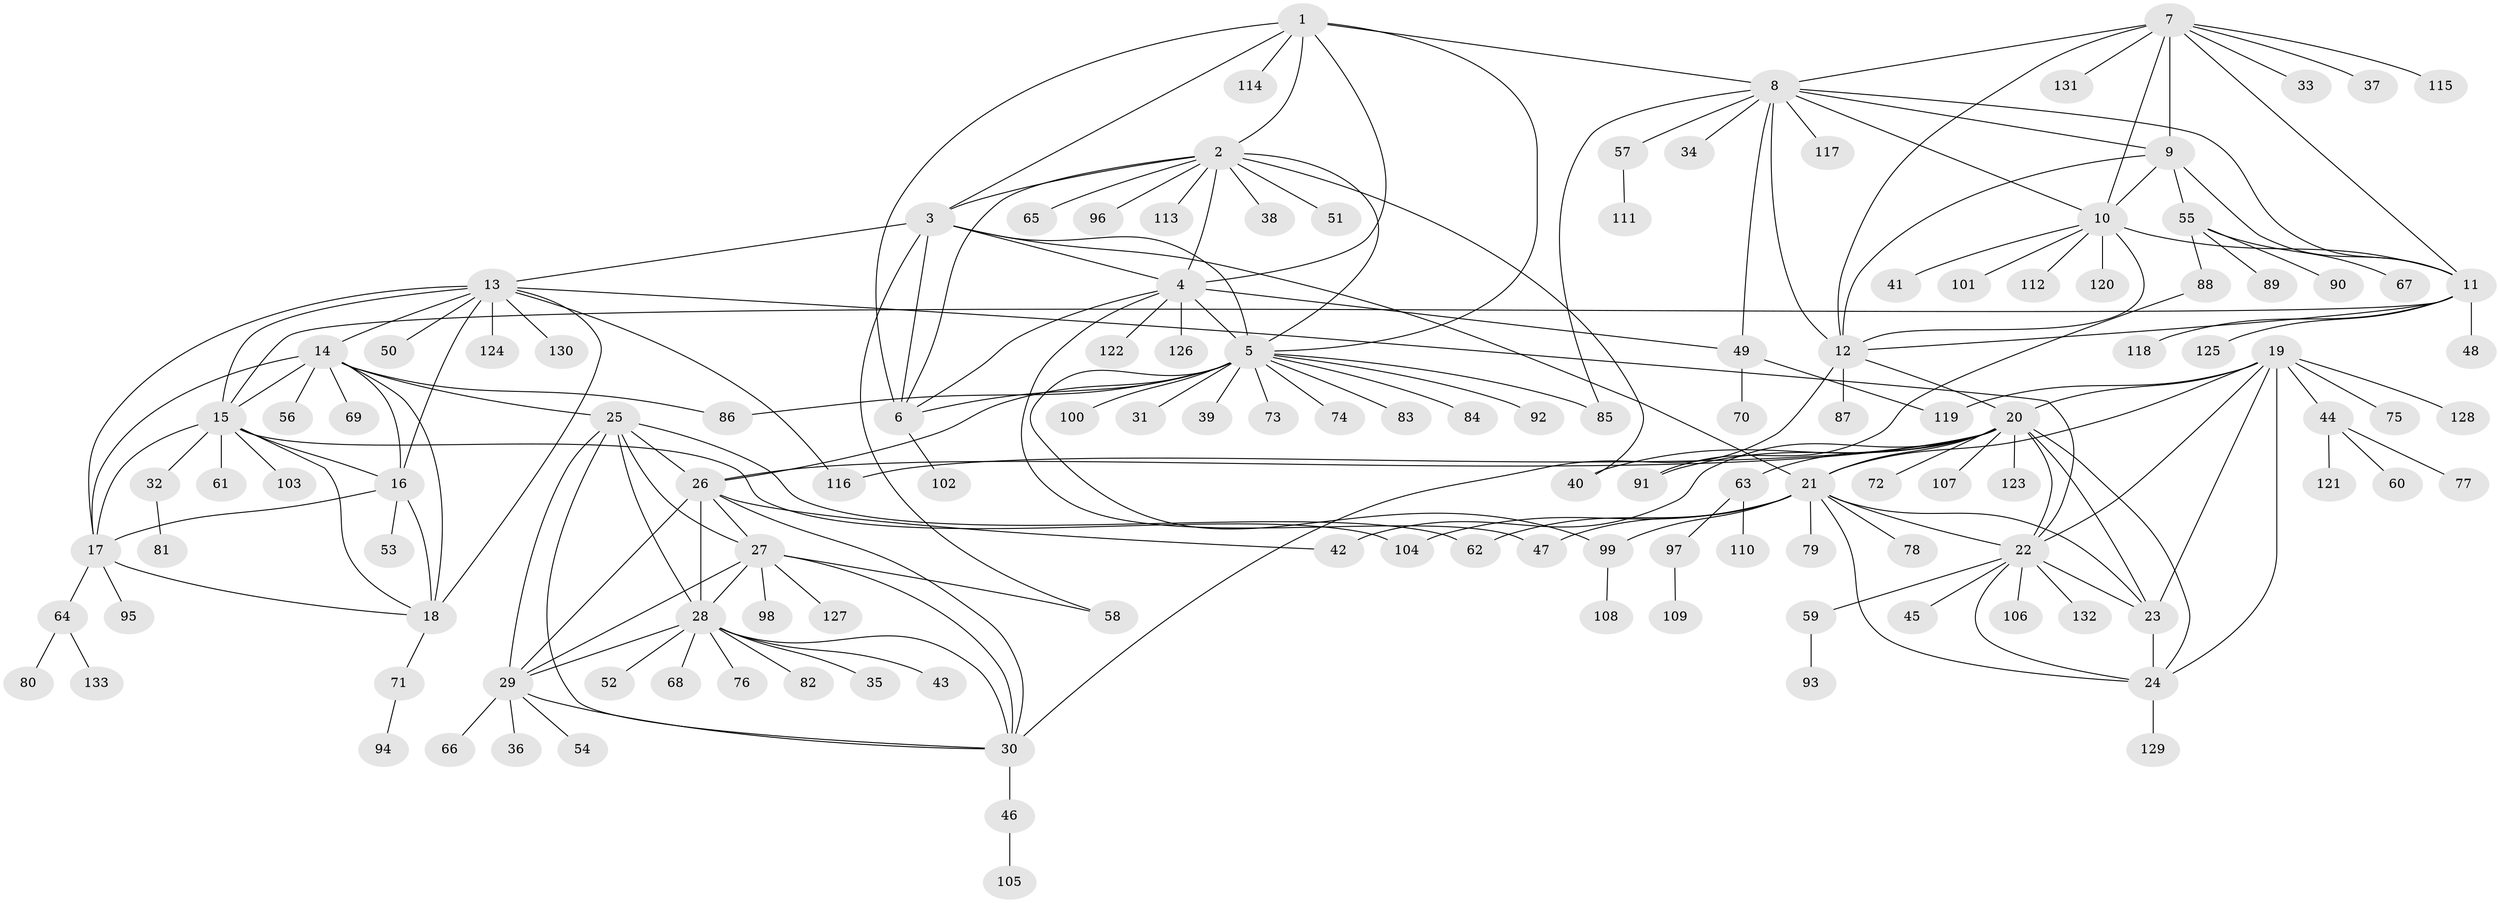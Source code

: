 // Generated by graph-tools (version 1.1) at 2025/50/03/09/25 03:50:37]
// undirected, 133 vertices, 201 edges
graph export_dot {
graph [start="1"]
  node [color=gray90,style=filled];
  1;
  2;
  3;
  4;
  5;
  6;
  7;
  8;
  9;
  10;
  11;
  12;
  13;
  14;
  15;
  16;
  17;
  18;
  19;
  20;
  21;
  22;
  23;
  24;
  25;
  26;
  27;
  28;
  29;
  30;
  31;
  32;
  33;
  34;
  35;
  36;
  37;
  38;
  39;
  40;
  41;
  42;
  43;
  44;
  45;
  46;
  47;
  48;
  49;
  50;
  51;
  52;
  53;
  54;
  55;
  56;
  57;
  58;
  59;
  60;
  61;
  62;
  63;
  64;
  65;
  66;
  67;
  68;
  69;
  70;
  71;
  72;
  73;
  74;
  75;
  76;
  77;
  78;
  79;
  80;
  81;
  82;
  83;
  84;
  85;
  86;
  87;
  88;
  89;
  90;
  91;
  92;
  93;
  94;
  95;
  96;
  97;
  98;
  99;
  100;
  101;
  102;
  103;
  104;
  105;
  106;
  107;
  108;
  109;
  110;
  111;
  112;
  113;
  114;
  115;
  116;
  117;
  118;
  119;
  120;
  121;
  122;
  123;
  124;
  125;
  126;
  127;
  128;
  129;
  130;
  131;
  132;
  133;
  1 -- 2;
  1 -- 3;
  1 -- 4;
  1 -- 5;
  1 -- 6;
  1 -- 8;
  1 -- 114;
  2 -- 3;
  2 -- 4;
  2 -- 5;
  2 -- 6;
  2 -- 38;
  2 -- 40;
  2 -- 51;
  2 -- 65;
  2 -- 96;
  2 -- 113;
  3 -- 4;
  3 -- 5;
  3 -- 6;
  3 -- 13;
  3 -- 21;
  3 -- 58;
  4 -- 5;
  4 -- 6;
  4 -- 47;
  4 -- 49;
  4 -- 122;
  4 -- 126;
  5 -- 6;
  5 -- 26;
  5 -- 31;
  5 -- 39;
  5 -- 73;
  5 -- 74;
  5 -- 83;
  5 -- 84;
  5 -- 85;
  5 -- 86;
  5 -- 92;
  5 -- 99;
  5 -- 100;
  6 -- 102;
  7 -- 8;
  7 -- 9;
  7 -- 10;
  7 -- 11;
  7 -- 12;
  7 -- 33;
  7 -- 37;
  7 -- 115;
  7 -- 131;
  8 -- 9;
  8 -- 10;
  8 -- 11;
  8 -- 12;
  8 -- 34;
  8 -- 49;
  8 -- 57;
  8 -- 85;
  8 -- 117;
  9 -- 10;
  9 -- 11;
  9 -- 12;
  9 -- 55;
  10 -- 11;
  10 -- 12;
  10 -- 41;
  10 -- 101;
  10 -- 112;
  10 -- 120;
  11 -- 12;
  11 -- 15;
  11 -- 48;
  11 -- 118;
  11 -- 125;
  12 -- 20;
  12 -- 30;
  12 -- 87;
  13 -- 14;
  13 -- 15;
  13 -- 16;
  13 -- 17;
  13 -- 18;
  13 -- 22;
  13 -- 50;
  13 -- 116;
  13 -- 124;
  13 -- 130;
  14 -- 15;
  14 -- 16;
  14 -- 17;
  14 -- 18;
  14 -- 25;
  14 -- 56;
  14 -- 69;
  14 -- 86;
  15 -- 16;
  15 -- 17;
  15 -- 18;
  15 -- 32;
  15 -- 61;
  15 -- 103;
  15 -- 104;
  16 -- 17;
  16 -- 18;
  16 -- 53;
  17 -- 18;
  17 -- 64;
  17 -- 95;
  18 -- 71;
  19 -- 20;
  19 -- 21;
  19 -- 22;
  19 -- 23;
  19 -- 24;
  19 -- 44;
  19 -- 75;
  19 -- 119;
  19 -- 128;
  20 -- 21;
  20 -- 22;
  20 -- 23;
  20 -- 24;
  20 -- 26;
  20 -- 40;
  20 -- 42;
  20 -- 63;
  20 -- 72;
  20 -- 91;
  20 -- 107;
  20 -- 116;
  20 -- 123;
  21 -- 22;
  21 -- 23;
  21 -- 24;
  21 -- 47;
  21 -- 62;
  21 -- 78;
  21 -- 79;
  21 -- 99;
  21 -- 104;
  22 -- 23;
  22 -- 24;
  22 -- 45;
  22 -- 59;
  22 -- 106;
  22 -- 132;
  23 -- 24;
  24 -- 129;
  25 -- 26;
  25 -- 27;
  25 -- 28;
  25 -- 29;
  25 -- 30;
  25 -- 62;
  26 -- 27;
  26 -- 28;
  26 -- 29;
  26 -- 30;
  26 -- 42;
  27 -- 28;
  27 -- 29;
  27 -- 30;
  27 -- 58;
  27 -- 98;
  27 -- 127;
  28 -- 29;
  28 -- 30;
  28 -- 35;
  28 -- 43;
  28 -- 52;
  28 -- 68;
  28 -- 76;
  28 -- 82;
  29 -- 30;
  29 -- 36;
  29 -- 54;
  29 -- 66;
  30 -- 46;
  32 -- 81;
  44 -- 60;
  44 -- 77;
  44 -- 121;
  46 -- 105;
  49 -- 70;
  49 -- 119;
  55 -- 67;
  55 -- 88;
  55 -- 89;
  55 -- 90;
  57 -- 111;
  59 -- 93;
  63 -- 97;
  63 -- 110;
  64 -- 80;
  64 -- 133;
  71 -- 94;
  88 -- 91;
  97 -- 109;
  99 -- 108;
}
